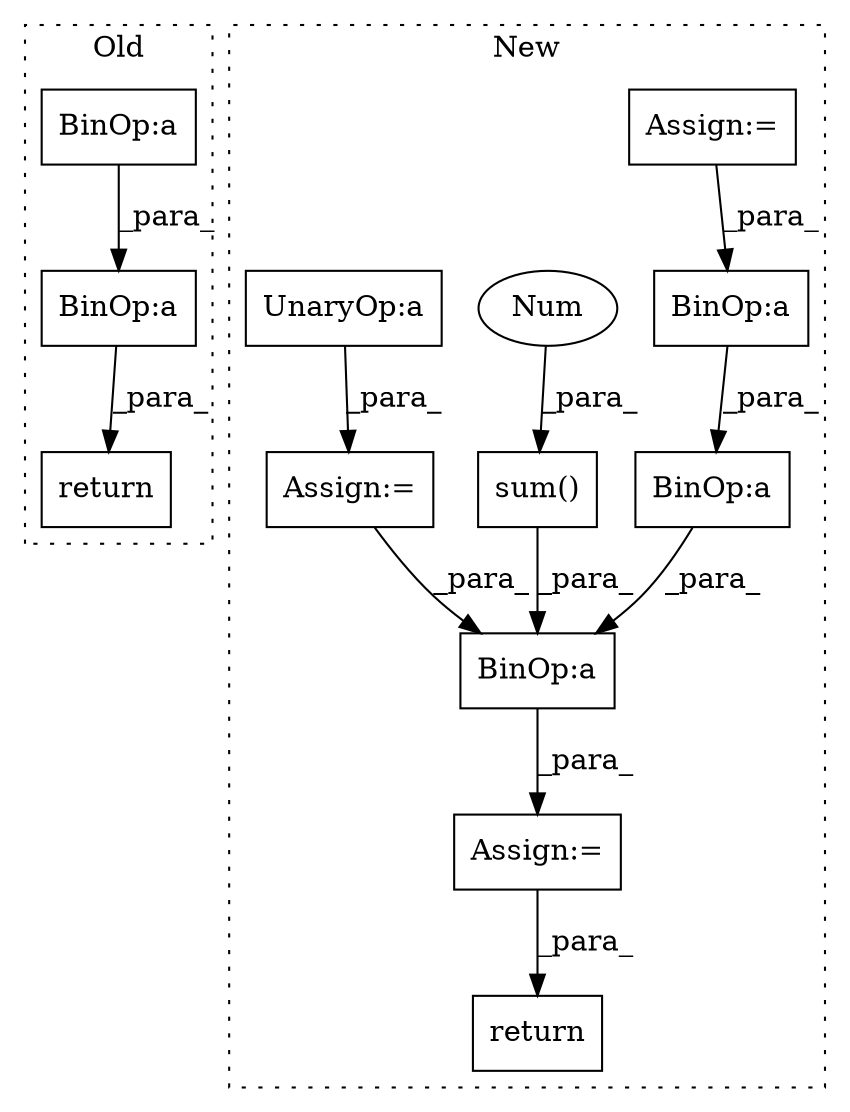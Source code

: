 digraph G {
subgraph cluster0 {
1 [label="return" a="93" s="3641" l="7" shape="box"];
7 [label="BinOp:a" a="82" s="3530" l="3" shape="box"];
8 [label="BinOp:a" a="82" s="3579" l="3" shape="box"];
label = "Old";
style="dotted";
}
subgraph cluster1 {
2 [label="sum()" a="75" s="5657,5676" l="18,1" shape="box"];
3 [label="return" a="93" s="5686" l="7" shape="box"];
4 [label="Assign:=" a="68" s="5640" l="3" shape="box"];
5 [label="BinOp:a" a="82" s="5654" l="3" shape="box"];
6 [label="Assign:=" a="68" s="5258" l="3" shape="box"];
9 [label="Num" a="76" s="5675" l="1" shape="ellipse"];
10 [label="UnaryOp:a" a="61" s="5104" l="14" shape="box"];
11 [label="BinOp:a" a="82" s="5432" l="3" shape="box"];
12 [label="BinOp:a" a="82" s="5330" l="3" shape="box"];
13 [label="Assign:=" a="68" s="5101" l="3" shape="box"];
label = "New";
style="dotted";
}
2 -> 5 [label="_para_"];
4 -> 3 [label="_para_"];
5 -> 4 [label="_para_"];
6 -> 12 [label="_para_"];
7 -> 8 [label="_para_"];
8 -> 1 [label="_para_"];
9 -> 2 [label="_para_"];
10 -> 13 [label="_para_"];
11 -> 5 [label="_para_"];
12 -> 11 [label="_para_"];
13 -> 5 [label="_para_"];
}